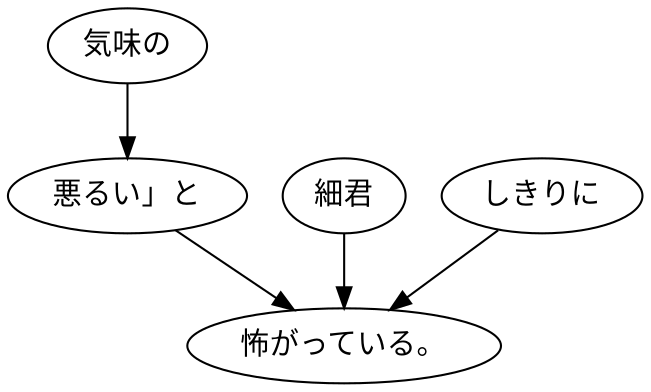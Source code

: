 digraph graph3616 {
	node0 [label="気味の"];
	node1 [label="悪るい」と"];
	node2 [label="細君"];
	node3 [label="しきりに"];
	node4 [label="怖がっている。"];
	node0 -> node1;
	node1 -> node4;
	node2 -> node4;
	node3 -> node4;
}

